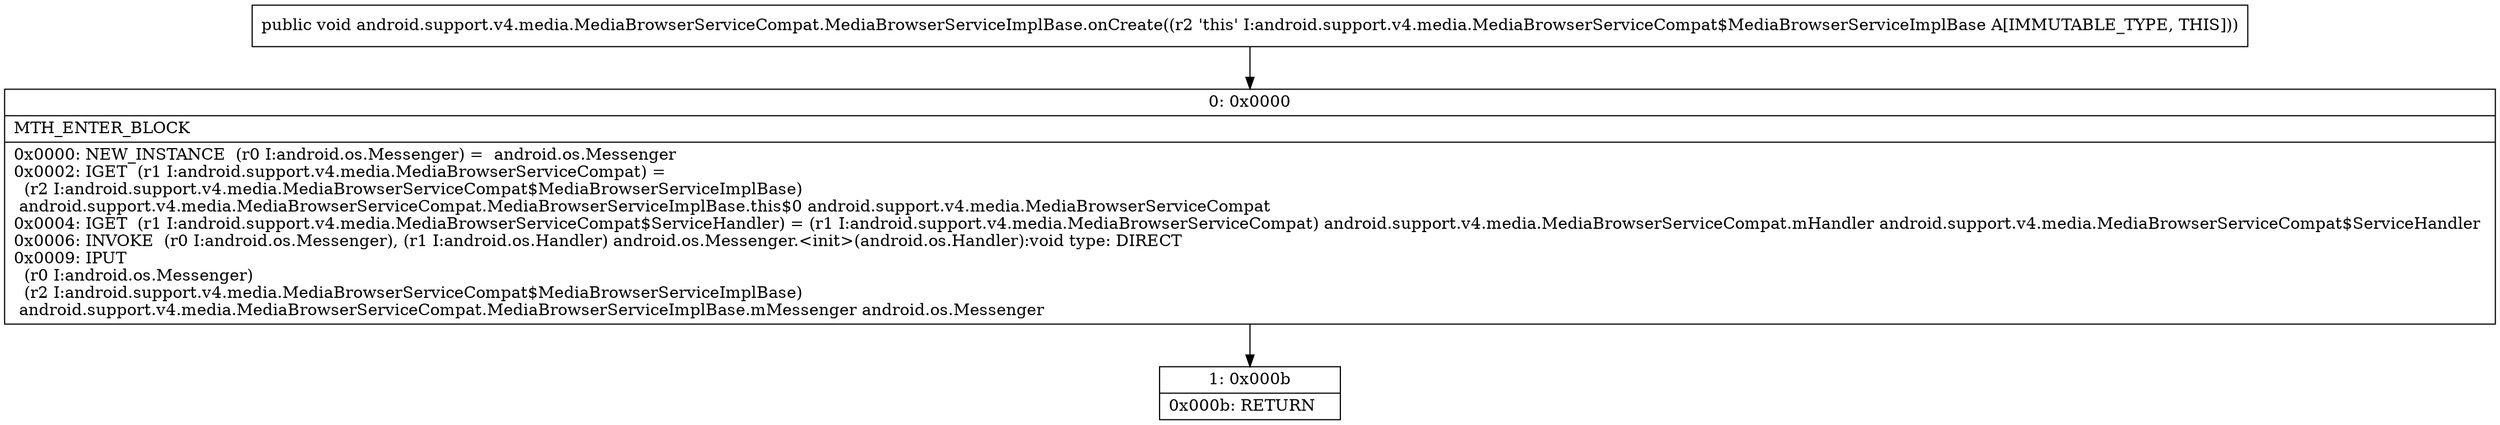 digraph "CFG forandroid.support.v4.media.MediaBrowserServiceCompat.MediaBrowserServiceImplBase.onCreate()V" {
Node_0 [shape=record,label="{0\:\ 0x0000|MTH_ENTER_BLOCK\l|0x0000: NEW_INSTANCE  (r0 I:android.os.Messenger) =  android.os.Messenger \l0x0002: IGET  (r1 I:android.support.v4.media.MediaBrowserServiceCompat) = \l  (r2 I:android.support.v4.media.MediaBrowserServiceCompat$MediaBrowserServiceImplBase)\l android.support.v4.media.MediaBrowserServiceCompat.MediaBrowserServiceImplBase.this$0 android.support.v4.media.MediaBrowserServiceCompat \l0x0004: IGET  (r1 I:android.support.v4.media.MediaBrowserServiceCompat$ServiceHandler) = (r1 I:android.support.v4.media.MediaBrowserServiceCompat) android.support.v4.media.MediaBrowserServiceCompat.mHandler android.support.v4.media.MediaBrowserServiceCompat$ServiceHandler \l0x0006: INVOKE  (r0 I:android.os.Messenger), (r1 I:android.os.Handler) android.os.Messenger.\<init\>(android.os.Handler):void type: DIRECT \l0x0009: IPUT  \l  (r0 I:android.os.Messenger)\l  (r2 I:android.support.v4.media.MediaBrowserServiceCompat$MediaBrowserServiceImplBase)\l android.support.v4.media.MediaBrowserServiceCompat.MediaBrowserServiceImplBase.mMessenger android.os.Messenger \l}"];
Node_1 [shape=record,label="{1\:\ 0x000b|0x000b: RETURN   \l}"];
MethodNode[shape=record,label="{public void android.support.v4.media.MediaBrowserServiceCompat.MediaBrowserServiceImplBase.onCreate((r2 'this' I:android.support.v4.media.MediaBrowserServiceCompat$MediaBrowserServiceImplBase A[IMMUTABLE_TYPE, THIS])) }"];
MethodNode -> Node_0;
Node_0 -> Node_1;
}

